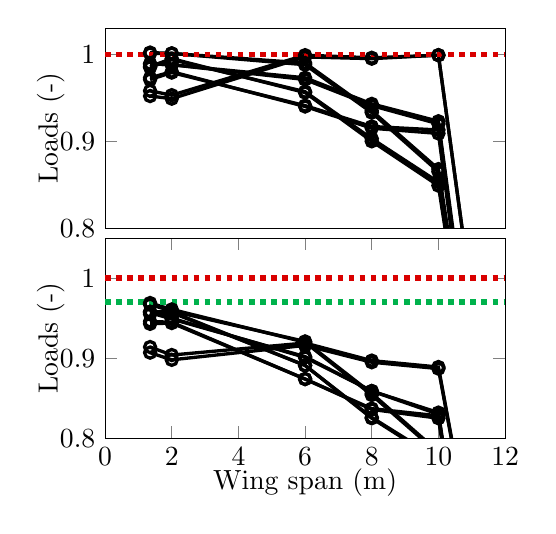 % This file was created by matlab2tikz.
%
%The latest updates can be retrieved from
%  http://www.mathworks.com/matlabcentral/fileexchange/22022-matlab2tikz-matlab2tikz
%where you can also make suggestions and rate matlab2tikz.
%

\definecolor{mycolorx1}{rgb}{0,0.7,0.3}%
\definecolor{mycolorx2}{rgb}{0.85,0,0}%
\begin{tikzpicture}

\begin{axis}[%
width=2in,
height=1in,
at={(0in,0in)},
scale only axis,
xmin=0,
xmax=12,
xmajorgrids,
ymin=0.8,
ymax=1.03,
ylabel={Loads (-)},
xtick={\empty},
ylabel style={yshift=-3mm},
axis background/.style={fill=white}
]
\addplot [color=black,solid,line width=1.2pt,mark=o,mark options={solid},forget plot]
  table[row sep=crcr]{%
1.35	1.002\\
2	1.001\\
6	0.988\\
8	0.933\\
10	0.865\\
11.886	0.387\\
};
\addplot [color=black,solid,line width=1.2pt,mark=o,mark options={solid},forget plot]
  table[row sep=crcr]{%
1.35	0.986\\
2	0.995\\
6	0.956\\
8	0.9\\
10	0.849\\
11.886	0.382\\
};
\addplot [color=black,solid,line width=1.2pt,mark=o,mark options={solid},forget plot]
  table[row sep=crcr]{%
1.35	1.001\\
2	1.001\\
6	0.99\\
8	0.935\\
10	0.868\\
11.886	0.4\\
};
\addplot [color=black,solid,line width=1.2pt,mark=o,mark options={solid},forget plot]
  table[row sep=crcr]{%
1.35	0.985\\
2	0.994\\
6	0.957\\
8	0.903\\
10	0.853\\
11.886	0.396\\
};
\addplot [color=black,solid,line width=1.2pt,mark=o,mark options={solid},forget plot]
  table[row sep=crcr]{%
1.35	0.958\\
2	0.953\\
6	0.999\\
8	0.996\\
10	0.999\\
11.886	0.471\\
};
\addplot [color=black,solid,line width=1.2pt,mark=o,mark options={solid},forget plot]
  table[row sep=crcr]{%
1.35	0.989\\
2	0.988\\
6	0.971\\
8	0.941\\
10	0.92\\
11.886	0.368\\
};
\addplot [color=black,solid,line width=1.2pt,mark=o,mark options={solid},forget plot]
  table[row sep=crcr]{%
1.35	0.973\\
2	0.98\\
6	0.94\\
8	0.915\\
10	0.909\\
11.886	0.364\\
};
\addplot [color=black,solid,line width=1.2pt,mark=o,mark options={solid},forget plot]
  table[row sep=crcr]{%
1.35	0.952\\
2	0.949\\
6	0.997\\
8	0.995\\
10	0.999\\
11.886	0.47\\
};
\addplot [color=black,solid,line width=1.2pt,mark=o,mark options={solid},forget plot]
  table[row sep=crcr]{%
1.35	0.989\\
2	0.988\\
6	0.973\\
8	0.943\\
10	0.923\\
11.886	0.385\\
};
\addplot [color=black,solid,line width=1.2pt,mark=o,mark options={solid},forget plot]
  table[row sep=crcr]{%
1.35	0.971\\
2	0.979\\
6	0.941\\
8	0.917\\
10	0.913\\
11.886	0.382\\
};
\addplot [color=mycolorx2,dotted,line width=2pt,forget plot]
  table[row sep=crcr]{%
0	1\\
12	1\\
};
\end{axis}


\begin{axis}[%
width=2in,
height=1in,
at={(0in,-1.05in)},
scale only axis,
xmin=0,
xmax=12,
ymin=0.8,
ymax=1.05,
xlabel={Wing span (m)},
ylabel={Loads (-)},
ylabel style={yshift=-3mm},
xlabel style={yshift=2mm},
axis background/.style={fill=white}
]
\addplot [color=black,solid,line width=1.2pt,mark=o,mark options={solid},forget plot]
  table[row sep=crcr]{%
1.35	0.969\\
2	0.961\\
6	0.92\\
8	0.854\\
10	0.781\\
11.886	0.318\\
};
\addplot [color=black,solid,line width=1.2pt,mark=o,mark options={solid},forget plot]
  table[row sep=crcr]{%
1.35	0.958\\
2	0.958\\
6	0.891\\
8	0.825\\
10	0.772\\
11.886	0.327\\
};
\addplot [color=black,solid,line width=1.2pt,mark=o,mark options={solid},forget plot]
  table[row sep=crcr]{%
1.35	0.967\\
2	0.959\\
6	0.921\\
8	0.856\\
10	0.783\\
11.886	0.33\\
};
\addplot [color=black,solid,line width=1.2pt,mark=o,mark options={solid},forget plot]
  table[row sep=crcr]{%
1.35	0.955\\
2	0.957\\
6	0.891\\
8	0.826\\
10	0.774\\
11.886	0.333\\
};
\addplot [color=black,solid,line width=1.2pt,mark=o,mark options={solid},forget plot]
  table[row sep=crcr]{%
1.35	0.914\\
2	0.904\\
6	0.919\\
8	0.897\\
10	0.889\\
11.886	0.464\\
};
\addplot [color=black,solid,line width=1.2pt,mark=o,mark options={solid},forget plot]
  table[row sep=crcr]{%
1.35	0.958\\
2	0.95\\
6	0.901\\
8	0.859\\
10	0.83\\
11.886	0.304\\
};
\addplot [color=black,solid,line width=1.2pt,mark=o,mark options={solid},forget plot]
  table[row sep=crcr]{%
1.35	0.946\\
2	0.945\\
6	0.874\\
8	0.836\\
10	0.825\\
11.886	0.313\\
};
\addplot [color=black,solid,line width=1.2pt,mark=o,mark options={solid},forget plot]
  table[row sep=crcr]{%
1.35	0.907\\
2	0.898\\
6	0.916\\
8	0.895\\
10	0.887\\
11.886	0.461\\
};
\addplot [color=black,solid,line width=1.2pt,mark=o,mark options={solid},forget plot]
  table[row sep=crcr]{%
1.35	0.957\\
2	0.949\\
6	0.902\\
8	0.859\\
10	0.832\\
11.886	0.313\\
};
\addplot [color=black,solid,line width=1.2pt,mark=o,mark options={solid},forget plot]
  table[row sep=crcr]{%
1.35	0.943\\
2	0.944\\
6	0.874\\
8	0.837\\
10	0.828\\
11.886	0.318\\
};
\addplot [color=mycolorx2,dotted,line width=2pt,forget plot]
  table[row sep=crcr]{%
0	1\\
12	1\\
};
\addplot [color=mycolorx1,dotted,line width=2pt,forget plot]
  table[row sep=crcr]{%
0	0.97\\
12	0.97\\
};
% \addplot [color=mycolorx1,dotted,line width=2pt,forget plot]
%   table[row sep=crcr]{%
% 0	0.9\\
% 12	0.9\\
% };
\end{axis}

\end{tikzpicture}%